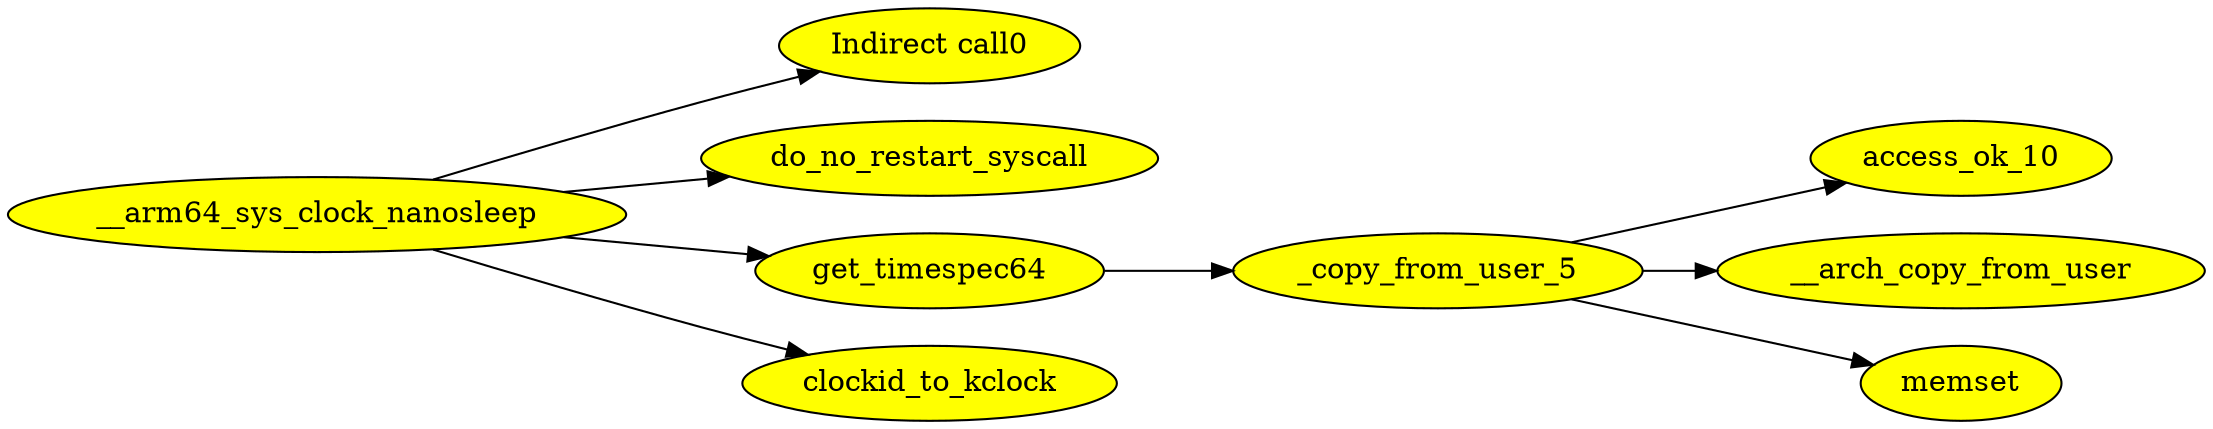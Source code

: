 digraph G {
rankdir=LR; node [style=filled fillcolor=yellow]
"__arm64_sys_clock_nanosleep"->"Indirect call0" [ edgeid = "1"]; 
"__arm64_sys_clock_nanosleep"->"do_no_restart_syscall" [ edgeid = "2"]; 
"__arm64_sys_clock_nanosleep"->"get_timespec64" [ edgeid = "3"]; 
"get_timespec64"->"_copy_from_user_5" [ edgeid = "4"]; 
"_copy_from_user_5"->"access_ok_10" [ edgeid = "5"]; 
"_copy_from_user_5"->"__arch_copy_from_user" [ edgeid = "6"]; 
"_copy_from_user_5"->"memset" [ edgeid = "7"]; 
"__arm64_sys_clock_nanosleep"->"clockid_to_kclock" [ edgeid = "8"]; 
}
